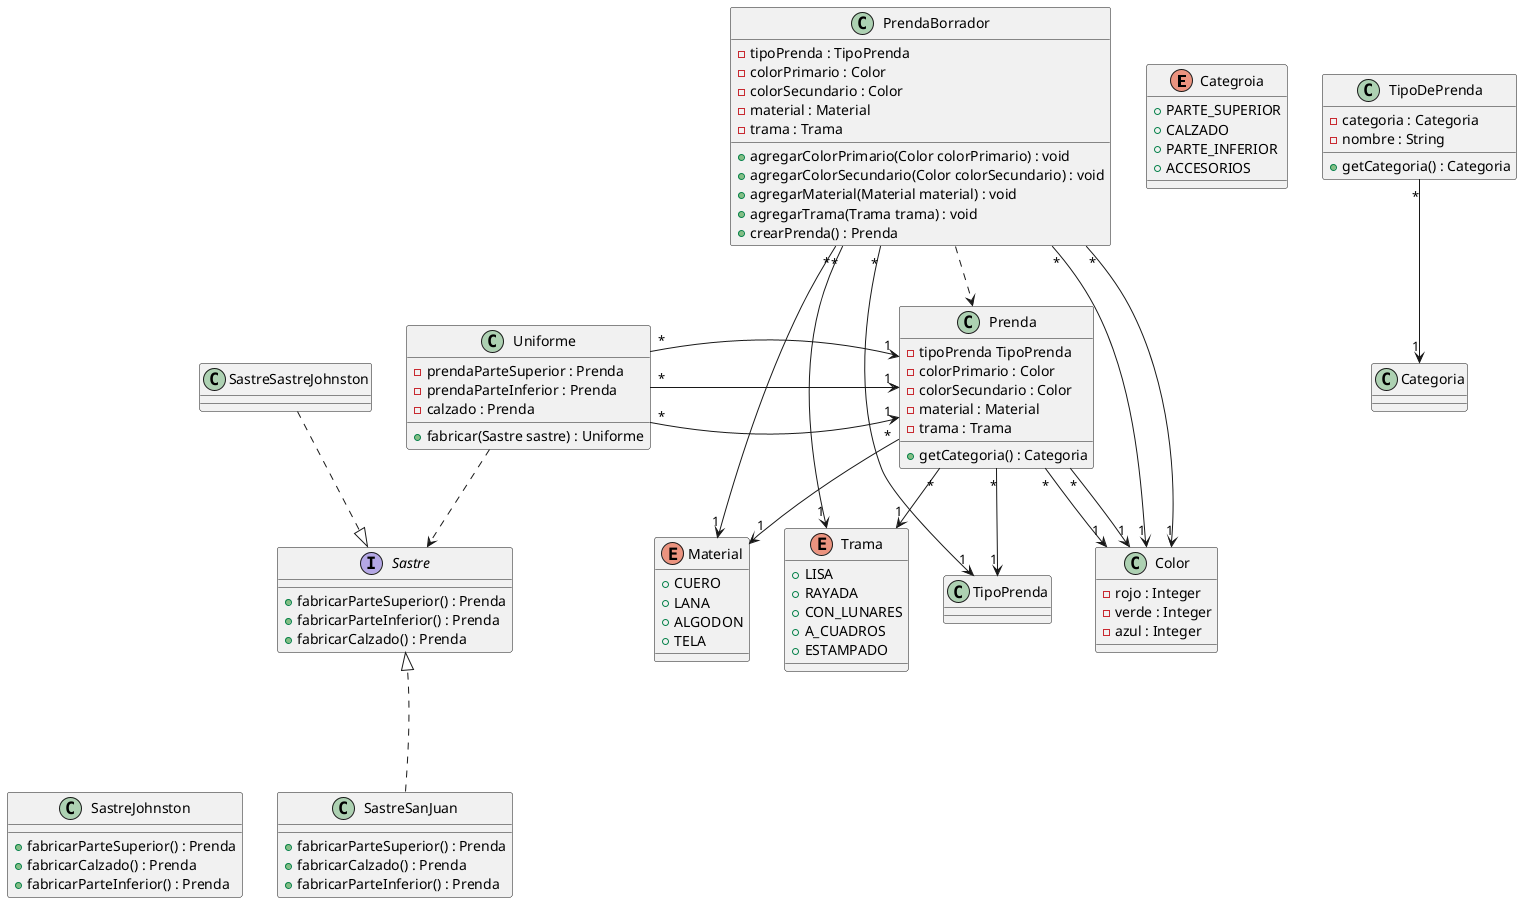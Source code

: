 @startuml

enum Categroia{
    +PARTE_SUPERIOR
    +CALZADO
    +PARTE_INFERIOR
    +ACCESORIOS
}

class Color {
    -rojo : Integer
    -verde : Integer
    -azul : Integer
}

enum Material {
    +CUERO
    +LANA
    +ALGODON
    +TELA
}

class Prenda {
    -tipoPrenda TipoPrenda
    -colorPrimario : Color
    -colorSecundario : Color
    -material : Material
    -trama : Trama

    +getCategoria() : Categoria
}

class PrendaBorrador {
    -tipoPrenda : TipoPrenda
    -colorPrimario : Color
    -colorSecundario : Color
    -material : Material
    -trama : Trama

    +agregarColorPrimario(Color colorPrimario) : void
    +agregarColorSecundario(Color colorSecundario) : void
    +agregarMaterial(Material material) : void
    +agregarTrama(Trama trama) : void
    +crearPrenda() : Prenda
}

interface Sastre {
    +fabricarParteSuperior() : Prenda
    +fabricarParteInferior() : Prenda
    +fabricarCalzado() : Prenda
}

class SastreJohnston {
  +fabricarParteSuperior() : Prenda
  +fabricarCalzado() : Prenda
  +fabricarParteInferior() : Prenda
}

class SastreSanJuan {
  +fabricarParteSuperior() : Prenda
  +fabricarCalzado() : Prenda
  +fabricarParteInferior() : Prenda
}

class TipoDePrenda {
   -categoria : Categoria
   -nombre : String

    +getCategoria() : Categoria
}

enum Trama {
    +LISA
    +RAYADA
    +CON_LUNARES
    +A_CUADROS
    +ESTAMPADO
}

class Uniforme {
    -prendaParteSuperior : Prenda
    -prendaParteInferior : Prenda
    -calzado : Prenda

    +fabricar(Sastre sastre) : Uniforme
}

Prenda "*" --> "1" TipoPrenda
Prenda "*" --> "1" Color
Prenda "*" --> "1" Color
Prenda "*" --> "1" Material
Prenda "*" --> "1" Trama
PrendaBorrador "*" --> "1" TipoPrenda
PrendaBorrador "*" --> "1" Color
PrendaBorrador "*" --> "1" Color
PrendaBorrador "*" --> "1" Material
PrendaBorrador "*" --> "1" Trama
PrendaBorrador ..> Prenda
Sastre -[hidden]--> SastreSanJuan
Sastre -[hidden]--> SastreJohnston
SastreSanJuan ..|> Sastre
SastreSastreJohnston ..|> Sastre
TipoDePrenda "*" --> "1" Categoria
Uniforme "*" -> "1" Prenda
Uniforme "*" -> "1" Prenda
Uniforme "*" -> "1" Prenda
Uniforme ..> Sastre

@enduml
